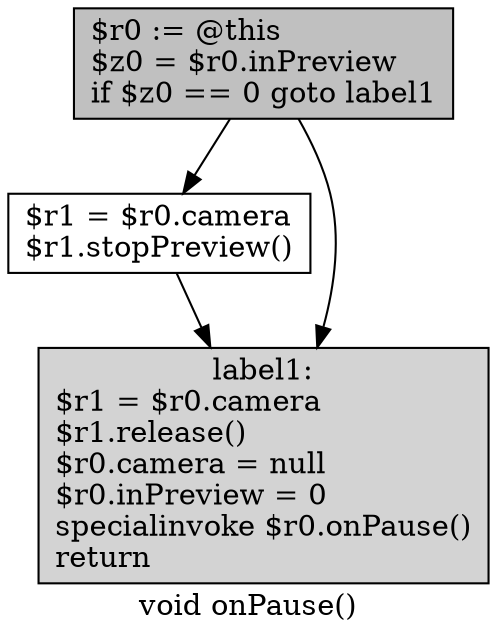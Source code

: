 digraph "void onPause()" {
    label="void onPause()";
    node [shape=box];
    "0" [style=filled,fillcolor=gray,label="$r0 := @this\l$z0 = $r0.inPreview\lif $z0 == 0 goto label1\l",];
    "1" [label="$r1 = $r0.camera\l$r1.stopPreview()\l",];
    "0"->"1";
    "2" [style=filled,fillcolor=lightgray,label="label1:\n$r1 = $r0.camera\l$r1.release()\l$r0.camera = null\l$r0.inPreview = 0\lspecialinvoke $r0.onPause()\lreturn\l",];
    "0"->"2";
    "1"->"2";
}
